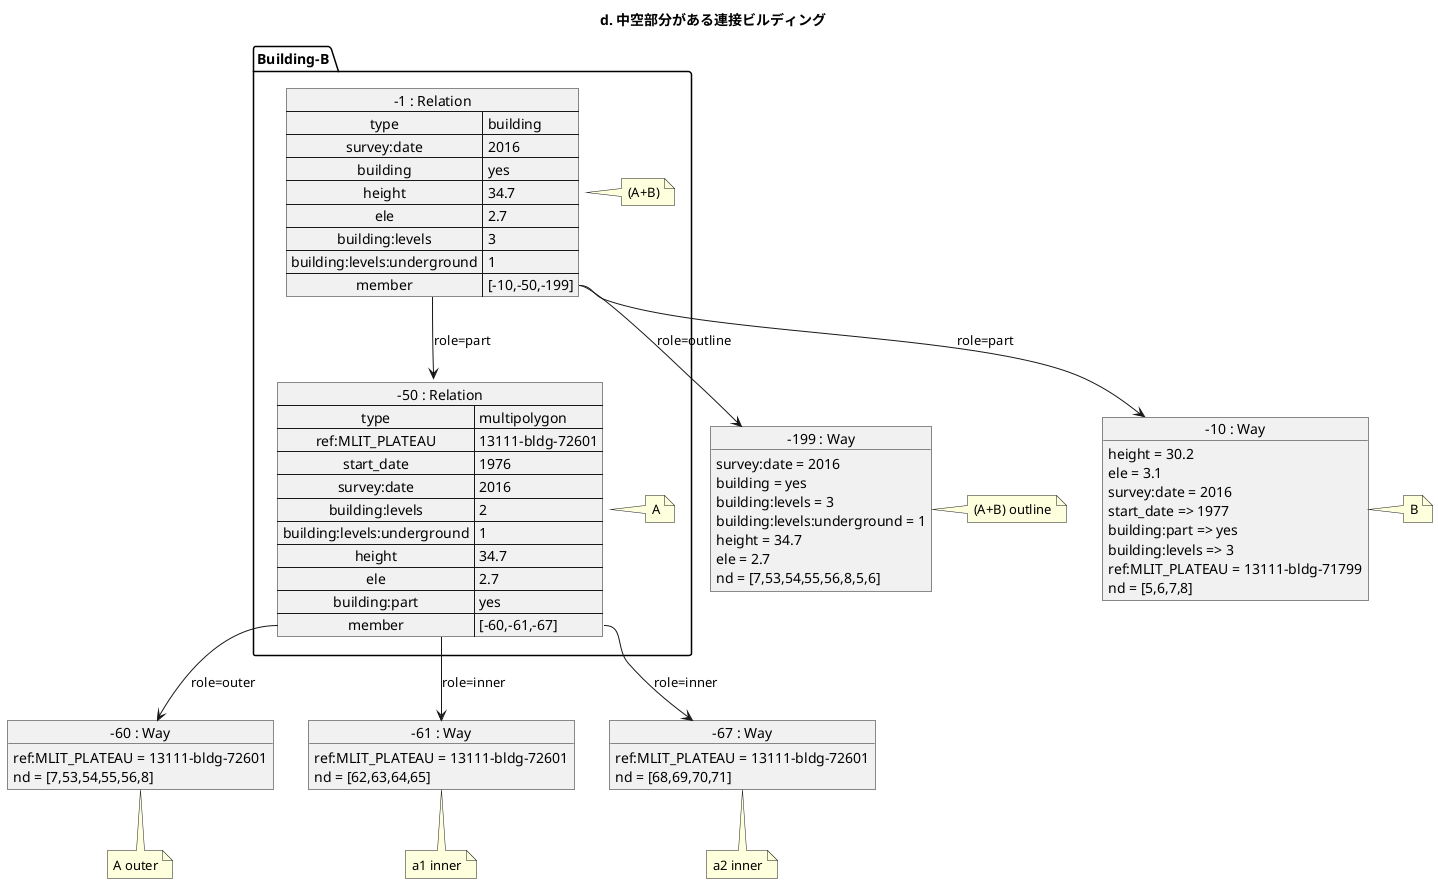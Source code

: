 ﻿@startuml
title d. 中空部分がある連接ビルディング

object "-199 : Way" as Way_199 {
  survey:date = 2016
  building = yes
  building:levels = 3
  building:levels:underground = 1
  height = 34.7
  ele = 2.7
  nd = [7,53,54,55,56,8,5,6]
}
note right : (A+B) outline

object "-60 : Way" as Way_60 {
  ref:MLIT_PLATEAU = 13111-bldg-72601
  nd = [7,53,54,55,56,8]
}
note bottom : A outer

object "-61 : Way" as Way_61 {
  ref:MLIT_PLATEAU = 13111-bldg-72601
  nd = [62,63,64,65]
}
note bottom : a1 inner

object "-10 : Way" as Way_10 {
  height = 30.2
  ele = 3.1
  survey:date = 2016
  start_date => 1977
  building:part => yes
  building:levels => 3
  ref:MLIT_PLATEAU = 13111-bldg-71799
  nd = [5,6,7,8]
}
note right : B

object "-67 : Way" as Way_67 {
  ref:MLIT_PLATEAU = 13111-bldg-72601
  nd = [68,69,70,71]
}
note bottom : a2 inner

package Building-B {
  map "-50 : Relation" as Relation_50 {
    type => multipolygon
    ref:MLIT_PLATEAU => 13111-bldg-72601
    start_date => 1976
    survey:date => 2016
    building:levels => 2
    building:levels:underground => 1
    height => 34.7
    ele => 2.7
    building:part => yes
    member => [-60,-61,-67]
  }
  note right : A
  Relation_50::member --> Way_60 : role=outer
  Relation_50::member --> Way_61 : role=inner
  Relation_50::member --> Way_67 : role=inner

  map "-1 : Relation" as Relation_1 {
    type => building
    survey:date => 2016
    building => yes
    height => 34.7
    ele => 2.7
    building:levels => 3
    building:levels:underground => 1
    member => [-10,-50,-199]
  }
  note right : (A+B)
  Relation_1::member --> Way_199	: role=outline
  Relation_1::member --> Relation_50	: role=part
  Relation_1::member --> Way_10	: role=part
}
@enduml
